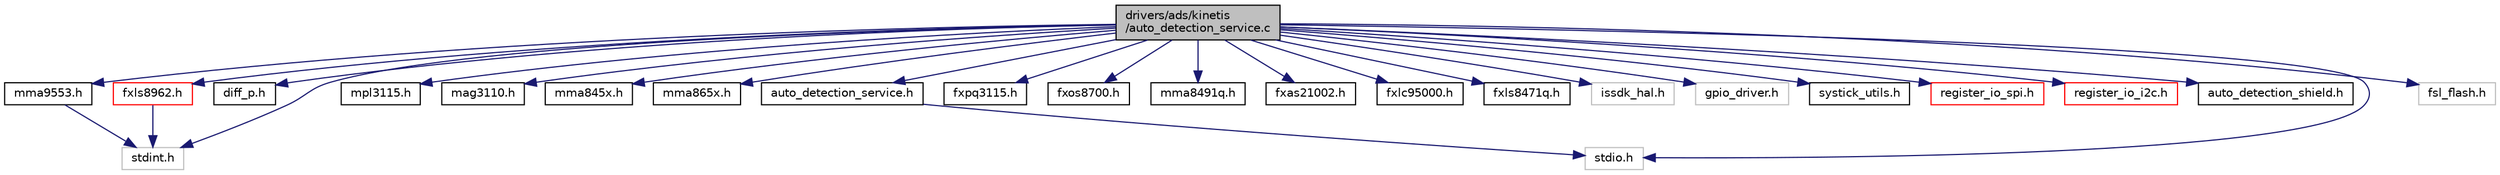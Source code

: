 digraph "drivers/ads/kinetis/auto_detection_service.c"
{
  edge [fontname="Helvetica",fontsize="10",labelfontname="Helvetica",labelfontsize="10"];
  node [fontname="Helvetica",fontsize="10",shape=record];
  Node0 [label="drivers/ads/kinetis\l/auto_detection_service.c",height=0.2,width=0.4,color="black", fillcolor="grey75", style="filled", fontcolor="black"];
  Node0 -> Node1 [color="midnightblue",fontsize="10",style="solid",fontname="Helvetica"];
  Node1 [label="stdio.h",height=0.2,width=0.4,color="grey75", fillcolor="white", style="filled"];
  Node0 -> Node2 [color="midnightblue",fontsize="10",style="solid",fontname="Helvetica"];
  Node2 [label="stdint.h",height=0.2,width=0.4,color="grey75", fillcolor="white", style="filled"];
  Node0 -> Node3 [color="midnightblue",fontsize="10",style="solid",fontname="Helvetica"];
  Node3 [label="diff_p.h",height=0.2,width=0.4,color="black", fillcolor="white", style="filled",URL="$diff__p_8h.html",tooltip="The diff_p.h contains the DIFF_P Pressure sensor register definitions, access macros, and its bit mask. "];
  Node0 -> Node4 [color="midnightblue",fontsize="10",style="solid",fontname="Helvetica"];
  Node4 [label="mma9553.h",height=0.2,width=0.4,color="black", fillcolor="white", style="filled",URL="$mma9553_8h.html"];
  Node4 -> Node2 [color="midnightblue",fontsize="10",style="solid",fontname="Helvetica"];
  Node0 -> Node5 [color="midnightblue",fontsize="10",style="solid",fontname="Helvetica"];
  Node5 [label="mpl3115.h",height=0.2,width=0.4,color="black", fillcolor="white", style="filled",URL="$mpl3115_8h.html"];
  Node0 -> Node6 [color="midnightblue",fontsize="10",style="solid",fontname="Helvetica"];
  Node6 [label="mag3110.h",height=0.2,width=0.4,color="black", fillcolor="white", style="filled",URL="$mag3110_8h.html"];
  Node0 -> Node7 [color="midnightblue",fontsize="10",style="solid",fontname="Helvetica"];
  Node7 [label="mma845x.h",height=0.2,width=0.4,color="black", fillcolor="white", style="filled",URL="$mma845x_8h.html",tooltip="The mma845x.h contains the MMA845x sensor register definitions and its bit mask. "];
  Node0 -> Node8 [color="midnightblue",fontsize="10",style="solid",fontname="Helvetica"];
  Node8 [label="mma865x.h",height=0.2,width=0.4,color="black", fillcolor="white", style="filled",URL="$mma865x_8h.html"];
  Node0 -> Node9 [color="midnightblue",fontsize="10",style="solid",fontname="Helvetica"];
  Node9 [label="fxls8962.h",height=0.2,width=0.4,color="red", fillcolor="white", style="filled",URL="$fxls8962_8h.html",tooltip="This file contains the FXLS8962 Accelerometer register definitions, access macros, and device access functions. "];
  Node9 -> Node2 [color="midnightblue",fontsize="10",style="solid",fontname="Helvetica"];
  Node0 -> Node12 [color="midnightblue",fontsize="10",style="solid",fontname="Helvetica"];
  Node12 [label="fxpq3115.h",height=0.2,width=0.4,color="black", fillcolor="white", style="filled",URL="$fxpq3115_8h.html"];
  Node0 -> Node13 [color="midnightblue",fontsize="10",style="solid",fontname="Helvetica"];
  Node13 [label="fxos8700.h",height=0.2,width=0.4,color="black", fillcolor="white", style="filled",URL="$fxos8700_8h.html",tooltip="The fxos8700.h file contains the register definitions for FXOS8700 sensor driver. ..."];
  Node0 -> Node14 [color="midnightblue",fontsize="10",style="solid",fontname="Helvetica"];
  Node14 [label="mma8491q.h",height=0.2,width=0.4,color="black", fillcolor="white", style="filled",URL="$mma8491q_8h.html"];
  Node0 -> Node15 [color="midnightblue",fontsize="10",style="solid",fontname="Helvetica"];
  Node15 [label="fxas21002.h",height=0.2,width=0.4,color="black", fillcolor="white", style="filled",URL="$fxas21002_8h.html",tooltip="The fxas21002.h contains the fxas21002 sensor register definitions and its bit mask. "];
  Node0 -> Node16 [color="midnightblue",fontsize="10",style="solid",fontname="Helvetica"];
  Node16 [label="fxlc95000.h",height=0.2,width=0.4,color="black", fillcolor="white", style="filled",URL="$fxlc95000_8h.html"];
  Node0 -> Node17 [color="midnightblue",fontsize="10",style="solid",fontname="Helvetica"];
  Node17 [label="fxls8471q.h",height=0.2,width=0.4,color="black", fillcolor="white", style="filled",URL="$fxls8471q_8h.html",tooltip="The fxls8471q.h file contains the register definitions for fxls8471q sensor driver. "];
  Node0 -> Node18 [color="midnightblue",fontsize="10",style="solid",fontname="Helvetica"];
  Node18 [label="issdk_hal.h",height=0.2,width=0.4,color="grey75", fillcolor="white", style="filled"];
  Node0 -> Node19 [color="midnightblue",fontsize="10",style="solid",fontname="Helvetica"];
  Node19 [label="gpio_driver.h",height=0.2,width=0.4,color="grey75", fillcolor="white", style="filled"];
  Node0 -> Node20 [color="midnightblue",fontsize="10",style="solid",fontname="Helvetica"];
  Node20 [label="systick_utils.h",height=0.2,width=0.4,color="black", fillcolor="white", style="filled",URL="$systick__utils_8h.html",tooltip="ARM Systick Utilities. "];
  Node0 -> Node21 [color="midnightblue",fontsize="10",style="solid",fontname="Helvetica"];
  Node21 [label="register_io_spi.h",height=0.2,width=0.4,color="red", fillcolor="white", style="filled",URL="$register__io__spi_8h.html",tooltip="The register_io_spi.h file declares low-level interface functions for reading and writing sensor regi..."];
  Node0 -> Node24 [color="midnightblue",fontsize="10",style="solid",fontname="Helvetica"];
  Node24 [label="register_io_i2c.h",height=0.2,width=0.4,color="red", fillcolor="white", style="filled",URL="$register__io__i2c_8h.html",tooltip="The register_io_i2c.h file declares low-level interface functions for reading and writing sensor regi..."];
  Node0 -> Node26 [color="midnightblue",fontsize="10",style="solid",fontname="Helvetica"];
  Node26 [label="auto_detection_shield.h",height=0.2,width=0.4,color="black", fillcolor="white", style="filled",URL="$auto__detection__shield_8h.html",tooltip="The auto_detection_shield.h file describes the definitions for Sensor I2C and SPI parameters required..."];
  Node0 -> Node27 [color="midnightblue",fontsize="10",style="solid",fontname="Helvetica"];
  Node27 [label="auto_detection_service.h",height=0.2,width=0.4,color="black", fillcolor="white", style="filled",URL="$kinetis_2auto__detection__service_8h.html"];
  Node27 -> Node1 [color="midnightblue",fontsize="10",style="solid",fontname="Helvetica"];
  Node0 -> Node28 [color="midnightblue",fontsize="10",style="solid",fontname="Helvetica"];
  Node28 [label="fsl_flash.h",height=0.2,width=0.4,color="grey75", fillcolor="white", style="filled"];
}
